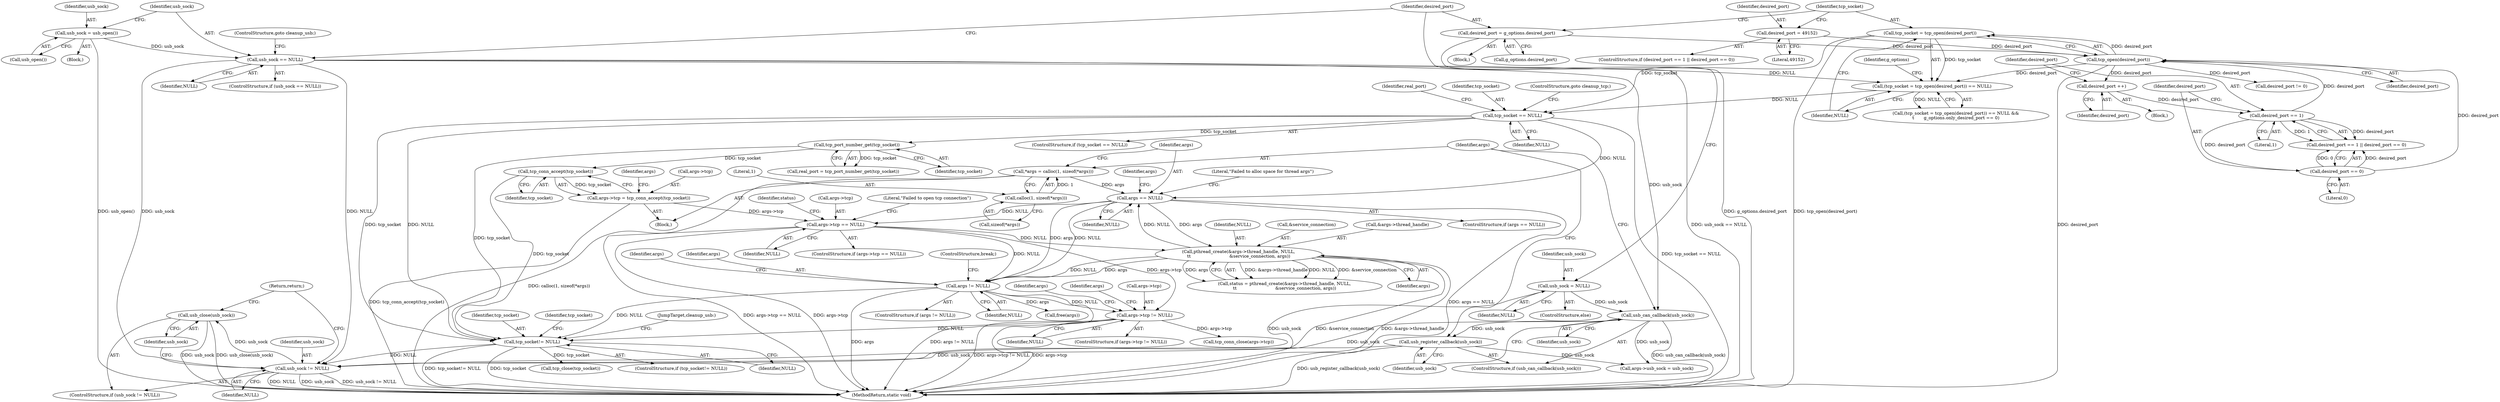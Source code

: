 digraph "1_ippusbxd_46844402bca7a38fc224483ba6f0a93c4613203f@API" {
"1000302" [label="(Call,usb_close(usb_sock))"];
"1000299" [label="(Call,usb_sock != NULL)"];
"1000208" [label="(Call,usb_can_callback(usb_sock))"];
"1000114" [label="(Call,usb_sock == NULL)"];
"1000110" [label="(Call,usb_sock = usb_open())"];
"1000119" [label="(Call,usb_sock = NULL)"];
"1000210" [label="(Call,usb_register_callback(usb_sock))"];
"1000292" [label="(Call,tcp_socket!= NULL)"];
"1000239" [label="(Call,tcp_conn_accept(tcp_socket))"];
"1000164" [label="(Call,tcp_port_number_get(tcp_socket))"];
"1000157" [label="(Call,tcp_socket == NULL)"];
"1000132" [label="(Call,tcp_socket = tcp_open(desired_port))"];
"1000134" [label="(Call,tcp_open(desired_port))"];
"1000150" [label="(Call,desired_port == 0)"];
"1000147" [label="(Call,desired_port == 1)"];
"1000143" [label="(Call,desired_port ++)"];
"1000153" [label="(Call,desired_port = 49152)"];
"1000123" [label="(Call,desired_port = g_options.desired_port)"];
"1000131" [label="(Call,(tcp_socket = tcp_open(desired_port)) == NULL)"];
"1000278" [label="(Call,args->tcp != NULL)"];
"1000242" [label="(Call,args->tcp == NULL)"];
"1000235" [label="(Call,args->tcp = tcp_conn_accept(tcp_socket))"];
"1000223" [label="(Call,args == NULL)"];
"1000215" [label="(Call,*args = calloc(1, sizeof(*args)))"];
"1000217" [label="(Call,calloc(1, sizeof(*args)))"];
"1000254" [label="(Call,pthread_create(&args->thread_handle, NULL,\n\t\t                            &service_connection, args))"];
"1000273" [label="(Call,args != NULL)"];
"1000246" [label="(Identifier,NULL)"];
"1000244" [label="(Identifier,args)"];
"1000249" [label="(Literal,\"Failed to open tcp connection\")"];
"1000296" [label="(Identifier,tcp_socket)"];
"1000228" [label="(Literal,\"Failed to alloc space for thread args\")"];
"1000272" [label="(ControlStructure,if (args != NULL))"];
"1000142" [label="(Block,)"];
"1000282" [label="(Identifier,NULL)"];
"1000153" [label="(Call,desired_port = 49152)"];
"1000235" [label="(Call,args->tcp = tcp_conn_accept(tcp_socket))"];
"1000123" [label="(Call,desired_port = g_options.desired_port)"];
"1000155" [label="(Literal,49152)"];
"1000300" [label="(Identifier,usb_sock)"];
"1000150" [label="(Call,desired_port == 0)"];
"1000216" [label="(Identifier,args)"];
"1000239" [label="(Call,tcp_conn_accept(tcp_socket))"];
"1000111" [label="(Identifier,usb_sock)"];
"1000112" [label="(Call,usb_open())"];
"1000280" [label="(Identifier,args)"];
"1000297" [label="(JumpTarget,cleanup_usb:)"];
"1000145" [label="(ControlStructure,if (desired_port == 1 || desired_port == 0))"];
"1000241" [label="(ControlStructure,if (args->tcp == NULL))"];
"1000236" [label="(Call,args->tcp)"];
"1000217" [label="(Call,calloc(1, sizeof(*args)))"];
"1000114" [label="(Call,usb_sock == NULL)"];
"1000277" [label="(ControlStructure,if (args->tcp != NULL))"];
"1000302" [label="(Call,usb_close(usb_sock))"];
"1000121" [label="(Identifier,NULL)"];
"1000213" [label="(Block,)"];
"1000210" [label="(Call,usb_register_callback(usb_sock))"];
"1000259" [label="(Identifier,NULL)"];
"1000101" [label="(Block,)"];
"1000162" [label="(Call,real_port = tcp_port_number_get(tcp_socket))"];
"1000156" [label="(ControlStructure,if (tcp_socket == NULL))"];
"1000242" [label="(Call,args->tcp == NULL)"];
"1000163" [label="(Identifier,real_port)"];
"1000118" [label="(ControlStructure,else)"];
"1000135" [label="(Identifier,desired_port)"];
"1000219" [label="(Call,sizeof(*args))"];
"1000147" [label="(Call,desired_port == 1)"];
"1000232" [label="(Identifier,args)"];
"1000209" [label="(Identifier,usb_sock)"];
"1000275" [label="(Identifier,NULL)"];
"1000240" [label="(Identifier,tcp_socket)"];
"1000222" [label="(ControlStructure,if (args == NULL))"];
"1000260" [label="(Call,&service_connection)"];
"1000252" [label="(Call,status = pthread_create(&args->thread_handle, NULL,\n\t\t                            &service_connection, args))"];
"1000274" [label="(Identifier,args)"];
"1000134" [label="(Call,tcp_open(desired_port))"];
"1000298" [label="(ControlStructure,if (usb_sock != NULL))"];
"1000305" [label="(MethodReturn,static void)"];
"1000152" [label="(Literal,0)"];
"1000207" [label="(ControlStructure,if (usb_can_callback(usb_sock)))"];
"1000303" [label="(Identifier,usb_sock)"];
"1000132" [label="(Call,tcp_socket = tcp_open(desired_port))"];
"1000158" [label="(Identifier,tcp_socket)"];
"1000116" [label="(Identifier,NULL)"];
"1000285" [label="(Identifier,args)"];
"1000295" [label="(Call,tcp_close(tcp_socket))"];
"1000255" [label="(Call,&args->thread_handle)"];
"1000279" [label="(Call,args->tcp)"];
"1000143" [label="(Call,desired_port ++)"];
"1000262" [label="(Identifier,args)"];
"1000154" [label="(Identifier,desired_port)"];
"1000117" [label="(ControlStructure,goto cleanup_usb;)"];
"1000119" [label="(Call,usb_sock = NULL)"];
"1000283" [label="(Call,tcp_conn_close(args->tcp))"];
"1000110" [label="(Call,usb_sock = usb_open())"];
"1000253" [label="(Identifier,status)"];
"1000223" [label="(Call,args == NULL)"];
"1000113" [label="(ControlStructure,if (usb_sock == NULL))"];
"1000151" [label="(Identifier,desired_port)"];
"1000164" [label="(Call,tcp_port_number_get(tcp_socket))"];
"1000254" [label="(Call,pthread_create(&args->thread_handle, NULL,\n\t\t                            &service_connection, args))"];
"1000165" [label="(Identifier,tcp_socket)"];
"1000211" [label="(Identifier,usb_sock)"];
"1000287" [label="(Call,free(args))"];
"1000149" [label="(Literal,1)"];
"1000225" [label="(Identifier,NULL)"];
"1000304" [label="(Return,return;)"];
"1000148" [label="(Identifier,desired_port)"];
"1000289" [label="(ControlStructure,break;)"];
"1000146" [label="(Call,desired_port == 1 || desired_port == 0)"];
"1000243" [label="(Call,args->tcp)"];
"1000299" [label="(Call,usb_sock != NULL)"];
"1000291" [label="(ControlStructure,if (tcp_socket!= NULL))"];
"1000109" [label="(Block,)"];
"1000124" [label="(Identifier,desired_port)"];
"1000144" [label="(Identifier,desired_port)"];
"1000157" [label="(Call,tcp_socket == NULL)"];
"1000294" [label="(Identifier,NULL)"];
"1000168" [label="(Call,desired_port != 0)"];
"1000115" [label="(Identifier,usb_sock)"];
"1000273" [label="(Call,args != NULL)"];
"1000136" [label="(Identifier,NULL)"];
"1000301" [label="(Identifier,NULL)"];
"1000160" [label="(ControlStructure,goto cleanup_tcp;)"];
"1000131" [label="(Call,(tcp_socket = tcp_open(desired_port)) == NULL)"];
"1000133" [label="(Identifier,tcp_socket)"];
"1000230" [label="(Call,args->usb_sock = usb_sock)"];
"1000292" [label="(Call,tcp_socket!= NULL)"];
"1000125" [label="(Call,g_options.desired_port)"];
"1000139" [label="(Identifier,g_options)"];
"1000120" [label="(Identifier,usb_sock)"];
"1000288" [label="(Identifier,args)"];
"1000224" [label="(Identifier,args)"];
"1000278" [label="(Call,args->tcp != NULL)"];
"1000130" [label="(Call,(tcp_socket = tcp_open(desired_port)) == NULL &&\n\t       g_options.only_desired_port == 0)"];
"1000159" [label="(Identifier,NULL)"];
"1000208" [label="(Call,usb_can_callback(usb_sock))"];
"1000218" [label="(Literal,1)"];
"1000293" [label="(Identifier,tcp_socket)"];
"1000215" [label="(Call,*args = calloc(1, sizeof(*args)))"];
"1000302" -> "1000298"  [label="AST: "];
"1000302" -> "1000303"  [label="CFG: "];
"1000303" -> "1000302"  [label="AST: "];
"1000304" -> "1000302"  [label="CFG: "];
"1000302" -> "1000305"  [label="DDG: usb_sock"];
"1000302" -> "1000305"  [label="DDG: usb_close(usb_sock)"];
"1000299" -> "1000302"  [label="DDG: usb_sock"];
"1000299" -> "1000298"  [label="AST: "];
"1000299" -> "1000301"  [label="CFG: "];
"1000300" -> "1000299"  [label="AST: "];
"1000301" -> "1000299"  [label="AST: "];
"1000303" -> "1000299"  [label="CFG: "];
"1000304" -> "1000299"  [label="CFG: "];
"1000299" -> "1000305"  [label="DDG: usb_sock != NULL"];
"1000299" -> "1000305"  [label="DDG: NULL"];
"1000299" -> "1000305"  [label="DDG: usb_sock"];
"1000208" -> "1000299"  [label="DDG: usb_sock"];
"1000114" -> "1000299"  [label="DDG: usb_sock"];
"1000114" -> "1000299"  [label="DDG: NULL"];
"1000210" -> "1000299"  [label="DDG: usb_sock"];
"1000119" -> "1000299"  [label="DDG: usb_sock"];
"1000292" -> "1000299"  [label="DDG: NULL"];
"1000208" -> "1000207"  [label="AST: "];
"1000208" -> "1000209"  [label="CFG: "];
"1000209" -> "1000208"  [label="AST: "];
"1000211" -> "1000208"  [label="CFG: "];
"1000216" -> "1000208"  [label="CFG: "];
"1000208" -> "1000305"  [label="DDG: usb_can_callback(usb_sock)"];
"1000114" -> "1000208"  [label="DDG: usb_sock"];
"1000119" -> "1000208"  [label="DDG: usb_sock"];
"1000208" -> "1000210"  [label="DDG: usb_sock"];
"1000208" -> "1000230"  [label="DDG: usb_sock"];
"1000114" -> "1000113"  [label="AST: "];
"1000114" -> "1000116"  [label="CFG: "];
"1000115" -> "1000114"  [label="AST: "];
"1000116" -> "1000114"  [label="AST: "];
"1000117" -> "1000114"  [label="CFG: "];
"1000124" -> "1000114"  [label="CFG: "];
"1000114" -> "1000305"  [label="DDG: usb_sock == NULL"];
"1000110" -> "1000114"  [label="DDG: usb_sock"];
"1000114" -> "1000131"  [label="DDG: NULL"];
"1000110" -> "1000109"  [label="AST: "];
"1000110" -> "1000112"  [label="CFG: "];
"1000111" -> "1000110"  [label="AST: "];
"1000112" -> "1000110"  [label="AST: "];
"1000115" -> "1000110"  [label="CFG: "];
"1000110" -> "1000305"  [label="DDG: usb_open()"];
"1000119" -> "1000118"  [label="AST: "];
"1000119" -> "1000121"  [label="CFG: "];
"1000120" -> "1000119"  [label="AST: "];
"1000121" -> "1000119"  [label="AST: "];
"1000124" -> "1000119"  [label="CFG: "];
"1000210" -> "1000207"  [label="AST: "];
"1000210" -> "1000211"  [label="CFG: "];
"1000211" -> "1000210"  [label="AST: "];
"1000216" -> "1000210"  [label="CFG: "];
"1000210" -> "1000305"  [label="DDG: usb_register_callback(usb_sock)"];
"1000210" -> "1000230"  [label="DDG: usb_sock"];
"1000292" -> "1000291"  [label="AST: "];
"1000292" -> "1000294"  [label="CFG: "];
"1000293" -> "1000292"  [label="AST: "];
"1000294" -> "1000292"  [label="AST: "];
"1000296" -> "1000292"  [label="CFG: "];
"1000297" -> "1000292"  [label="CFG: "];
"1000292" -> "1000305"  [label="DDG: tcp_socket!= NULL"];
"1000292" -> "1000305"  [label="DDG: tcp_socket"];
"1000239" -> "1000292"  [label="DDG: tcp_socket"];
"1000157" -> "1000292"  [label="DDG: tcp_socket"];
"1000157" -> "1000292"  [label="DDG: NULL"];
"1000164" -> "1000292"  [label="DDG: tcp_socket"];
"1000278" -> "1000292"  [label="DDG: NULL"];
"1000273" -> "1000292"  [label="DDG: NULL"];
"1000292" -> "1000295"  [label="DDG: tcp_socket"];
"1000239" -> "1000235"  [label="AST: "];
"1000239" -> "1000240"  [label="CFG: "];
"1000240" -> "1000239"  [label="AST: "];
"1000235" -> "1000239"  [label="CFG: "];
"1000239" -> "1000235"  [label="DDG: tcp_socket"];
"1000164" -> "1000239"  [label="DDG: tcp_socket"];
"1000164" -> "1000162"  [label="AST: "];
"1000164" -> "1000165"  [label="CFG: "];
"1000165" -> "1000164"  [label="AST: "];
"1000162" -> "1000164"  [label="CFG: "];
"1000164" -> "1000162"  [label="DDG: tcp_socket"];
"1000157" -> "1000164"  [label="DDG: tcp_socket"];
"1000157" -> "1000156"  [label="AST: "];
"1000157" -> "1000159"  [label="CFG: "];
"1000158" -> "1000157"  [label="AST: "];
"1000159" -> "1000157"  [label="AST: "];
"1000160" -> "1000157"  [label="CFG: "];
"1000163" -> "1000157"  [label="CFG: "];
"1000157" -> "1000305"  [label="DDG: tcp_socket == NULL"];
"1000132" -> "1000157"  [label="DDG: tcp_socket"];
"1000131" -> "1000157"  [label="DDG: NULL"];
"1000157" -> "1000223"  [label="DDG: NULL"];
"1000132" -> "1000131"  [label="AST: "];
"1000132" -> "1000134"  [label="CFG: "];
"1000133" -> "1000132"  [label="AST: "];
"1000134" -> "1000132"  [label="AST: "];
"1000136" -> "1000132"  [label="CFG: "];
"1000132" -> "1000305"  [label="DDG: tcp_open(desired_port)"];
"1000132" -> "1000131"  [label="DDG: tcp_socket"];
"1000134" -> "1000132"  [label="DDG: desired_port"];
"1000134" -> "1000135"  [label="CFG: "];
"1000135" -> "1000134"  [label="AST: "];
"1000134" -> "1000305"  [label="DDG: desired_port"];
"1000134" -> "1000131"  [label="DDG: desired_port"];
"1000150" -> "1000134"  [label="DDG: desired_port"];
"1000147" -> "1000134"  [label="DDG: desired_port"];
"1000153" -> "1000134"  [label="DDG: desired_port"];
"1000123" -> "1000134"  [label="DDG: desired_port"];
"1000134" -> "1000143"  [label="DDG: desired_port"];
"1000134" -> "1000168"  [label="DDG: desired_port"];
"1000150" -> "1000146"  [label="AST: "];
"1000150" -> "1000152"  [label="CFG: "];
"1000151" -> "1000150"  [label="AST: "];
"1000152" -> "1000150"  [label="AST: "];
"1000146" -> "1000150"  [label="CFG: "];
"1000150" -> "1000146"  [label="DDG: desired_port"];
"1000150" -> "1000146"  [label="DDG: 0"];
"1000147" -> "1000150"  [label="DDG: desired_port"];
"1000147" -> "1000146"  [label="AST: "];
"1000147" -> "1000149"  [label="CFG: "];
"1000148" -> "1000147"  [label="AST: "];
"1000149" -> "1000147"  [label="AST: "];
"1000151" -> "1000147"  [label="CFG: "];
"1000146" -> "1000147"  [label="CFG: "];
"1000147" -> "1000146"  [label="DDG: desired_port"];
"1000147" -> "1000146"  [label="DDG: 1"];
"1000143" -> "1000147"  [label="DDG: desired_port"];
"1000143" -> "1000142"  [label="AST: "];
"1000143" -> "1000144"  [label="CFG: "];
"1000144" -> "1000143"  [label="AST: "];
"1000148" -> "1000143"  [label="CFG: "];
"1000153" -> "1000145"  [label="AST: "];
"1000153" -> "1000155"  [label="CFG: "];
"1000154" -> "1000153"  [label="AST: "];
"1000155" -> "1000153"  [label="AST: "];
"1000133" -> "1000153"  [label="CFG: "];
"1000123" -> "1000101"  [label="AST: "];
"1000123" -> "1000125"  [label="CFG: "];
"1000124" -> "1000123"  [label="AST: "];
"1000125" -> "1000123"  [label="AST: "];
"1000133" -> "1000123"  [label="CFG: "];
"1000123" -> "1000305"  [label="DDG: g_options.desired_port"];
"1000131" -> "1000130"  [label="AST: "];
"1000131" -> "1000136"  [label="CFG: "];
"1000136" -> "1000131"  [label="AST: "];
"1000139" -> "1000131"  [label="CFG: "];
"1000130" -> "1000131"  [label="CFG: "];
"1000131" -> "1000130"  [label="DDG: NULL"];
"1000278" -> "1000277"  [label="AST: "];
"1000278" -> "1000282"  [label="CFG: "];
"1000279" -> "1000278"  [label="AST: "];
"1000282" -> "1000278"  [label="AST: "];
"1000285" -> "1000278"  [label="CFG: "];
"1000288" -> "1000278"  [label="CFG: "];
"1000278" -> "1000305"  [label="DDG: args->tcp != NULL"];
"1000278" -> "1000305"  [label="DDG: args->tcp"];
"1000242" -> "1000278"  [label="DDG: args->tcp"];
"1000273" -> "1000278"  [label="DDG: NULL"];
"1000278" -> "1000283"  [label="DDG: args->tcp"];
"1000242" -> "1000241"  [label="AST: "];
"1000242" -> "1000246"  [label="CFG: "];
"1000243" -> "1000242"  [label="AST: "];
"1000246" -> "1000242"  [label="AST: "];
"1000249" -> "1000242"  [label="CFG: "];
"1000253" -> "1000242"  [label="CFG: "];
"1000242" -> "1000305"  [label="DDG: args->tcp == NULL"];
"1000242" -> "1000305"  [label="DDG: args->tcp"];
"1000235" -> "1000242"  [label="DDG: args->tcp"];
"1000223" -> "1000242"  [label="DDG: NULL"];
"1000242" -> "1000254"  [label="DDG: NULL"];
"1000242" -> "1000273"  [label="DDG: NULL"];
"1000235" -> "1000213"  [label="AST: "];
"1000236" -> "1000235"  [label="AST: "];
"1000244" -> "1000235"  [label="CFG: "];
"1000235" -> "1000305"  [label="DDG: tcp_conn_accept(tcp_socket)"];
"1000223" -> "1000222"  [label="AST: "];
"1000223" -> "1000225"  [label="CFG: "];
"1000224" -> "1000223"  [label="AST: "];
"1000225" -> "1000223"  [label="AST: "];
"1000228" -> "1000223"  [label="CFG: "];
"1000232" -> "1000223"  [label="CFG: "];
"1000223" -> "1000305"  [label="DDG: args == NULL"];
"1000215" -> "1000223"  [label="DDG: args"];
"1000254" -> "1000223"  [label="DDG: NULL"];
"1000223" -> "1000254"  [label="DDG: args"];
"1000223" -> "1000273"  [label="DDG: args"];
"1000223" -> "1000273"  [label="DDG: NULL"];
"1000215" -> "1000213"  [label="AST: "];
"1000215" -> "1000217"  [label="CFG: "];
"1000216" -> "1000215"  [label="AST: "];
"1000217" -> "1000215"  [label="AST: "];
"1000224" -> "1000215"  [label="CFG: "];
"1000215" -> "1000305"  [label="DDG: calloc(1, sizeof(*args))"];
"1000217" -> "1000215"  [label="DDG: 1"];
"1000217" -> "1000219"  [label="CFG: "];
"1000218" -> "1000217"  [label="AST: "];
"1000219" -> "1000217"  [label="AST: "];
"1000254" -> "1000252"  [label="AST: "];
"1000254" -> "1000262"  [label="CFG: "];
"1000255" -> "1000254"  [label="AST: "];
"1000259" -> "1000254"  [label="AST: "];
"1000260" -> "1000254"  [label="AST: "];
"1000262" -> "1000254"  [label="AST: "];
"1000252" -> "1000254"  [label="CFG: "];
"1000254" -> "1000305"  [label="DDG: &service_connection"];
"1000254" -> "1000305"  [label="DDG: &args->thread_handle"];
"1000254" -> "1000252"  [label="DDG: &args->thread_handle"];
"1000254" -> "1000252"  [label="DDG: NULL"];
"1000254" -> "1000252"  [label="DDG: &service_connection"];
"1000254" -> "1000252"  [label="DDG: args"];
"1000254" -> "1000273"  [label="DDG: args"];
"1000254" -> "1000273"  [label="DDG: NULL"];
"1000273" -> "1000272"  [label="AST: "];
"1000273" -> "1000275"  [label="CFG: "];
"1000274" -> "1000273"  [label="AST: "];
"1000275" -> "1000273"  [label="AST: "];
"1000280" -> "1000273"  [label="CFG: "];
"1000289" -> "1000273"  [label="CFG: "];
"1000273" -> "1000305"  [label="DDG: args"];
"1000273" -> "1000305"  [label="DDG: args != NULL"];
"1000273" -> "1000287"  [label="DDG: args"];
}
